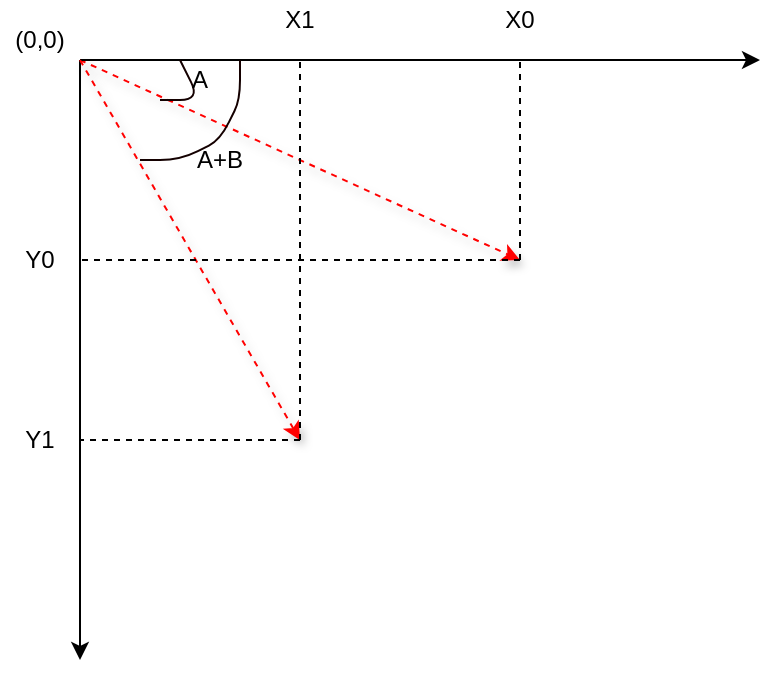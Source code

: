 <mxfile version="11.2.3" type="device" pages="1"><diagram id="qcvr-IktPqSjaeRnrxZY" name="Page-1"><mxGraphModel dx="1397" dy="867" grid="1" gridSize="10" guides="1" tooltips="1" connect="1" arrows="1" fold="1" page="1" pageScale="1" pageWidth="827" pageHeight="1169" math="0" shadow="0"><root><mxCell id="0"/><mxCell id="1" parent="0"/><mxCell id="1J-X9y2FLP-wgfqTBJ9s-4" value="" style="endArrow=classic;html=1;fillColor=#FF0000;strokeColor=#FF0000;shadow=1;dashed=1;" edge="1" parent="1"><mxGeometry width="50" height="50" relative="1" as="geometry"><mxPoint x="240" y="80" as="sourcePoint"/><mxPoint x="460" y="180" as="targetPoint"/></mxGeometry></mxCell><mxCell id="1J-X9y2FLP-wgfqTBJ9s-1" value="" style="endArrow=classic;html=1;" edge="1" parent="1"><mxGeometry width="50" height="50" relative="1" as="geometry"><mxPoint x="240" y="80" as="sourcePoint"/><mxPoint x="580" y="80" as="targetPoint"/></mxGeometry></mxCell><mxCell id="1J-X9y2FLP-wgfqTBJ9s-2" value="" style="endArrow=classic;html=1;" edge="1" parent="1"><mxGeometry width="50" height="50" relative="1" as="geometry"><mxPoint x="240" y="80" as="sourcePoint"/><mxPoint x="240" y="380" as="targetPoint"/></mxGeometry></mxCell><mxCell id="1J-X9y2FLP-wgfqTBJ9s-5" value="" style="endArrow=classic;html=1;fillColor=#FF0000;strokeColor=#FF0000;shadow=1;dashed=1;" edge="1" parent="1"><mxGeometry width="50" height="50" relative="1" as="geometry"><mxPoint x="240" y="80" as="sourcePoint"/><mxPoint x="350" y="270" as="targetPoint"/></mxGeometry></mxCell><mxCell id="1J-X9y2FLP-wgfqTBJ9s-6" value="" style="endArrow=none;dashed=1;html=1;shadow=0;strokeWidth=1;" edge="1" parent="1"><mxGeometry width="50" height="50" relative="1" as="geometry"><mxPoint x="460" y="180" as="sourcePoint"/><mxPoint x="460" y="80" as="targetPoint"/></mxGeometry></mxCell><mxCell id="1J-X9y2FLP-wgfqTBJ9s-7" value="" style="endArrow=none;dashed=1;html=1;shadow=0;strokeWidth=1;" edge="1" parent="1"><mxGeometry width="50" height="50" relative="1" as="geometry"><mxPoint x="460" y="180" as="sourcePoint"/><mxPoint x="240" y="180" as="targetPoint"/></mxGeometry></mxCell><mxCell id="1J-X9y2FLP-wgfqTBJ9s-8" value="" style="endArrow=none;dashed=1;html=1;shadow=0;strokeWidth=1;" edge="1" parent="1"><mxGeometry width="50" height="50" relative="1" as="geometry"><mxPoint x="350" y="270" as="sourcePoint"/><mxPoint x="240" y="270" as="targetPoint"/></mxGeometry></mxCell><mxCell id="1J-X9y2FLP-wgfqTBJ9s-9" value="" style="endArrow=none;dashed=1;html=1;shadow=0;strokeWidth=1;" edge="1" parent="1"><mxGeometry width="50" height="50" relative="1" as="geometry"><mxPoint x="350" y="270" as="sourcePoint"/><mxPoint x="350" y="80" as="targetPoint"/></mxGeometry></mxCell><mxCell id="1J-X9y2FLP-wgfqTBJ9s-10" value="X0" style="text;html=1;strokeColor=none;fillColor=none;align=center;verticalAlign=middle;whiteSpace=wrap;rounded=0;" vertex="1" parent="1"><mxGeometry x="440" y="50" width="40" height="20" as="geometry"/></mxCell><mxCell id="1J-X9y2FLP-wgfqTBJ9s-11" value="Y0" style="text;html=1;strokeColor=none;fillColor=none;align=center;verticalAlign=middle;whiteSpace=wrap;rounded=0;" vertex="1" parent="1"><mxGeometry x="200" y="170" width="40" height="20" as="geometry"/></mxCell><mxCell id="1J-X9y2FLP-wgfqTBJ9s-12" value="Y1" style="text;html=1;strokeColor=none;fillColor=none;align=center;verticalAlign=middle;whiteSpace=wrap;rounded=0;" vertex="1" parent="1"><mxGeometry x="200" y="260" width="40" height="20" as="geometry"/></mxCell><mxCell id="1J-X9y2FLP-wgfqTBJ9s-13" value="X1" style="text;html=1;strokeColor=none;fillColor=none;align=center;verticalAlign=middle;whiteSpace=wrap;rounded=0;" vertex="1" parent="1"><mxGeometry x="330" y="50" width="40" height="20" as="geometry"/></mxCell><mxCell id="1J-X9y2FLP-wgfqTBJ9s-14" value="(0,0)" style="text;html=1;strokeColor=none;fillColor=none;align=center;verticalAlign=middle;whiteSpace=wrap;rounded=0;" vertex="1" parent="1"><mxGeometry x="200" y="60" width="40" height="20" as="geometry"/></mxCell><mxCell id="1J-X9y2FLP-wgfqTBJ9s-18" value="" style="endArrow=none;html=1;shadow=0;strokeColor=#140000;strokeWidth=1;fillColor=#FF0000;" edge="1" parent="1"><mxGeometry width="50" height="50" relative="1" as="geometry"><mxPoint x="280" y="100" as="sourcePoint"/><mxPoint x="290" y="80" as="targetPoint"/><Array as="points"><mxPoint x="300" y="100"/></Array></mxGeometry></mxCell><mxCell id="1J-X9y2FLP-wgfqTBJ9s-19" value="" style="endArrow=none;html=1;shadow=0;strokeColor=#140000;strokeWidth=1;fillColor=#FF0000;" edge="1" parent="1"><mxGeometry width="50" height="50" relative="1" as="geometry"><mxPoint x="270" y="130" as="sourcePoint"/><mxPoint x="320" y="80" as="targetPoint"/><Array as="points"><mxPoint x="290" y="130"/><mxPoint x="310" y="120"/><mxPoint x="320" y="100"/></Array></mxGeometry></mxCell><mxCell id="1J-X9y2FLP-wgfqTBJ9s-20" value="A" style="text;html=1;strokeColor=none;fillColor=none;align=center;verticalAlign=middle;whiteSpace=wrap;rounded=0;" vertex="1" parent="1"><mxGeometry x="280" y="80" width="40" height="20" as="geometry"/></mxCell><mxCell id="1J-X9y2FLP-wgfqTBJ9s-21" value="A+B" style="text;html=1;strokeColor=none;fillColor=none;align=center;verticalAlign=middle;whiteSpace=wrap;rounded=0;" vertex="1" parent="1"><mxGeometry x="290" y="120" width="40" height="20" as="geometry"/></mxCell></root></mxGraphModel></diagram></mxfile>